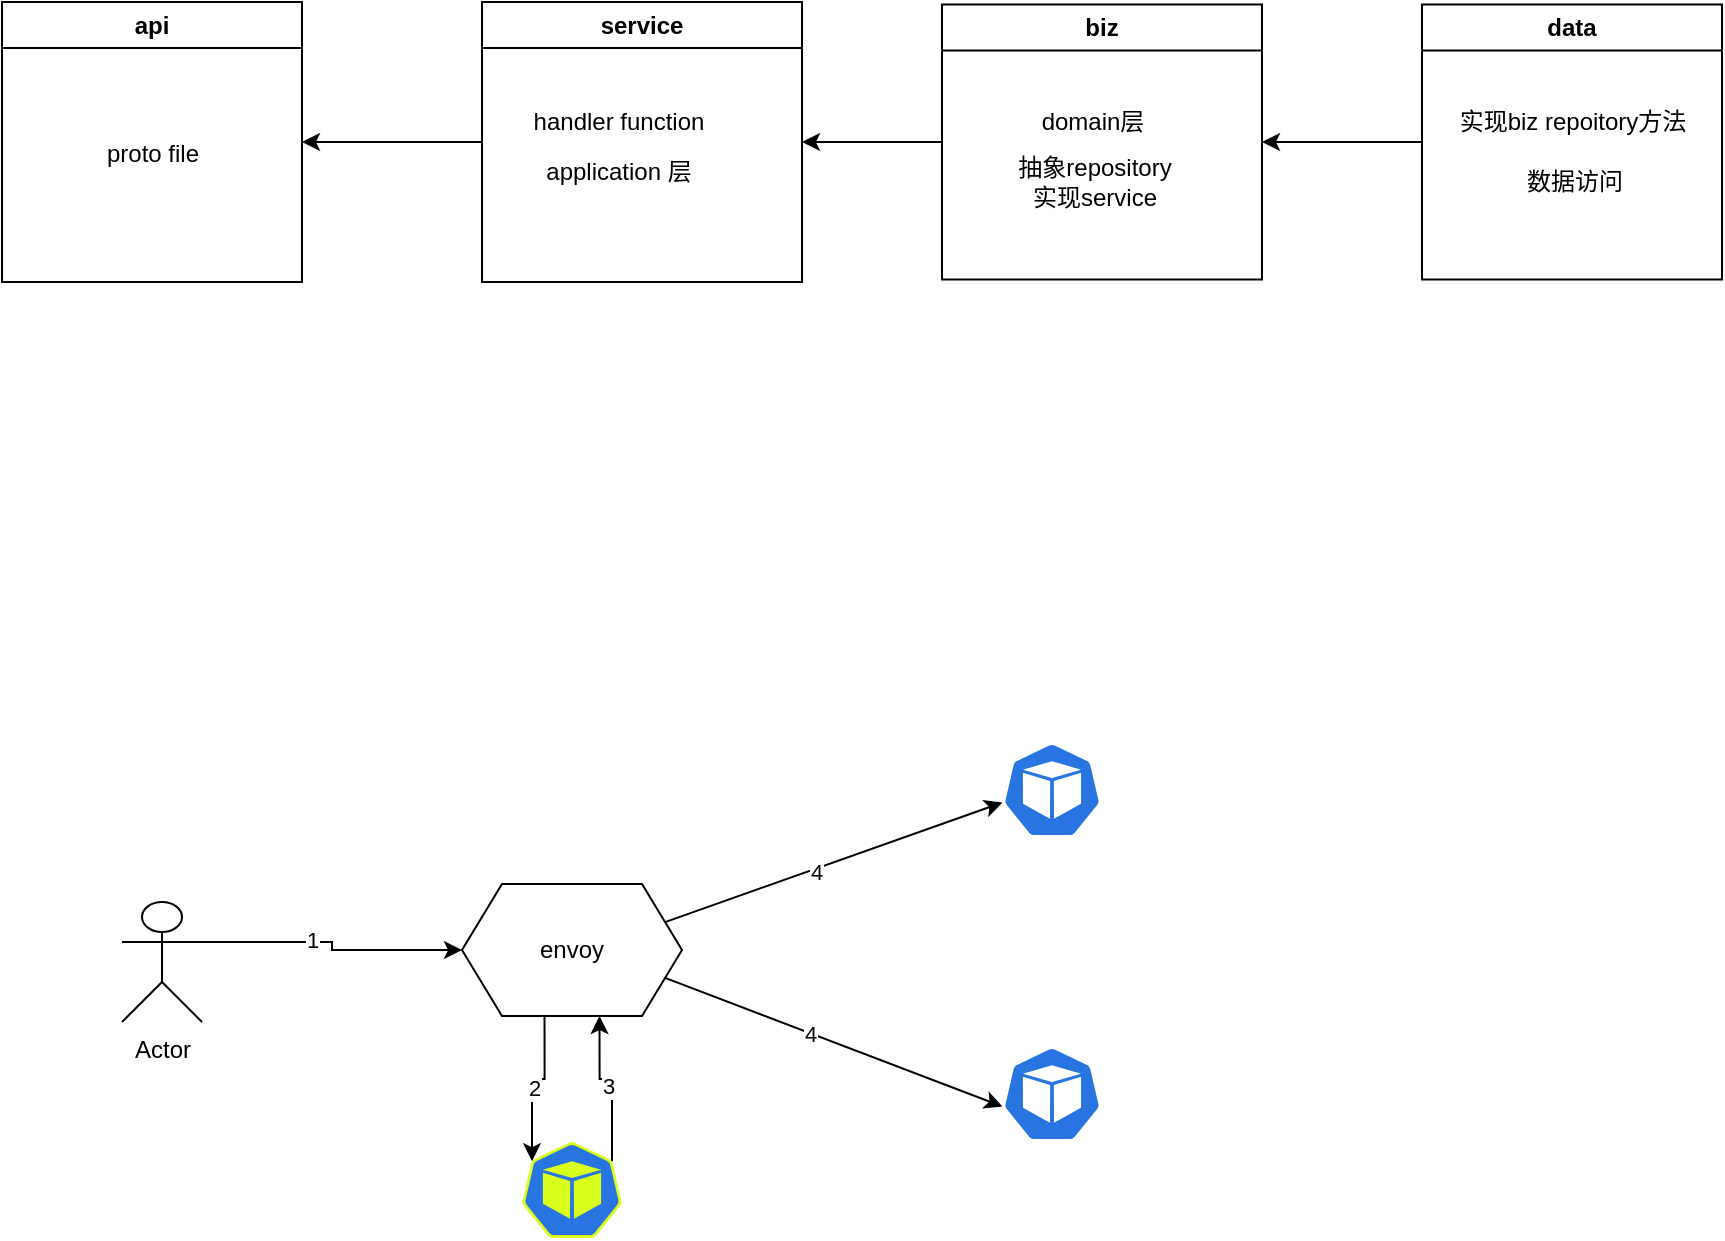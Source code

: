 <mxfile version="21.0.4" type="github">
  <diagram name="第 1 页" id="-98IbGnN7t7n_gBAnRwZ">
    <mxGraphModel dx="1266" dy="660" grid="1" gridSize="10" guides="1" tooltips="1" connect="1" arrows="1" fold="1" page="1" pageScale="1" pageWidth="827" pageHeight="1169" math="0" shadow="0">
      <root>
        <mxCell id="0" />
        <mxCell id="1" parent="0" />
        <mxCell id="UuPvgZf0ZpsWV1qWIH_r-58" style="edgeStyle=orthogonalEdgeStyle;rounded=0;orthogonalLoop=1;jettySize=auto;html=1;exitX=0;exitY=0.5;exitDx=0;exitDy=0;entryX=1;entryY=0.5;entryDx=0;entryDy=0;" edge="1" parent="1" source="UuPvgZf0ZpsWV1qWIH_r-30" target="UuPvgZf0ZpsWV1qWIH_r-33">
          <mxGeometry relative="1" as="geometry" />
        </mxCell>
        <mxCell id="UuPvgZf0ZpsWV1qWIH_r-30" value="biz" style="swimlane;whiteSpace=wrap;html=1;" vertex="1" parent="1">
          <mxGeometry x="510" y="101.25" width="160" height="137.5" as="geometry" />
        </mxCell>
        <mxCell id="UuPvgZf0ZpsWV1qWIH_r-42" value="domain层" style="text;html=1;align=center;verticalAlign=middle;resizable=0;points=[];autosize=1;strokeColor=none;fillColor=none;" vertex="1" parent="UuPvgZf0ZpsWV1qWIH_r-30">
          <mxGeometry x="40" y="43.75" width="70" height="30" as="geometry" />
        </mxCell>
        <mxCell id="UuPvgZf0ZpsWV1qWIH_r-43" value="抽象repository&lt;br&gt;实现service" style="text;html=1;align=center;verticalAlign=middle;resizable=0;points=[];autosize=1;strokeColor=none;fillColor=none;" vertex="1" parent="UuPvgZf0ZpsWV1qWIH_r-30">
          <mxGeometry x="26" y="68.75" width="100" height="40" as="geometry" />
        </mxCell>
        <mxCell id="UuPvgZf0ZpsWV1qWIH_r-39" style="edgeStyle=orthogonalEdgeStyle;rounded=0;orthogonalLoop=1;jettySize=auto;html=1;exitX=0;exitY=0.5;exitDx=0;exitDy=0;entryX=1;entryY=0.5;entryDx=0;entryDy=0;" edge="1" parent="1" source="UuPvgZf0ZpsWV1qWIH_r-33" target="UuPvgZf0ZpsWV1qWIH_r-35">
          <mxGeometry relative="1" as="geometry" />
        </mxCell>
        <mxCell id="UuPvgZf0ZpsWV1qWIH_r-33" value="service" style="swimlane;whiteSpace=wrap;html=1;" vertex="1" parent="1">
          <mxGeometry x="280" y="100" width="160" height="140" as="geometry" />
        </mxCell>
        <mxCell id="UuPvgZf0ZpsWV1qWIH_r-37" value="handler function" style="text;html=1;align=center;verticalAlign=middle;resizable=0;points=[];autosize=1;strokeColor=none;fillColor=none;" vertex="1" parent="UuPvgZf0ZpsWV1qWIH_r-33">
          <mxGeometry x="12.5" y="45" width="110" height="30" as="geometry" />
        </mxCell>
        <mxCell id="UuPvgZf0ZpsWV1qWIH_r-41" value="application 层" style="text;html=1;align=center;verticalAlign=middle;resizable=0;points=[];autosize=1;strokeColor=none;fillColor=none;" vertex="1" parent="UuPvgZf0ZpsWV1qWIH_r-33">
          <mxGeometry x="17.5" y="70" width="100" height="30" as="geometry" />
        </mxCell>
        <mxCell id="UuPvgZf0ZpsWV1qWIH_r-35" value="api" style="swimlane;whiteSpace=wrap;html=1;" vertex="1" parent="1">
          <mxGeometry x="40" y="100" width="150" height="140" as="geometry" />
        </mxCell>
        <mxCell id="UuPvgZf0ZpsWV1qWIH_r-36" value="proto file" style="text;html=1;align=center;verticalAlign=middle;resizable=0;points=[];autosize=1;strokeColor=none;fillColor=none;" vertex="1" parent="UuPvgZf0ZpsWV1qWIH_r-35">
          <mxGeometry x="40" y="61.25" width="70" height="30" as="geometry" />
        </mxCell>
        <mxCell id="UuPvgZf0ZpsWV1qWIH_r-55" style="edgeStyle=orthogonalEdgeStyle;rounded=0;orthogonalLoop=1;jettySize=auto;html=1;exitX=0;exitY=0.5;exitDx=0;exitDy=0;entryX=1;entryY=0.5;entryDx=0;entryDy=0;" edge="1" parent="1" source="UuPvgZf0ZpsWV1qWIH_r-52" target="UuPvgZf0ZpsWV1qWIH_r-30">
          <mxGeometry relative="1" as="geometry" />
        </mxCell>
        <mxCell id="UuPvgZf0ZpsWV1qWIH_r-52" value="data" style="swimlane;whiteSpace=wrap;html=1;" vertex="1" parent="1">
          <mxGeometry x="750" y="101.25" width="150" height="137.5" as="geometry" />
        </mxCell>
        <mxCell id="UuPvgZf0ZpsWV1qWIH_r-53" value="实现biz repoitory方法" style="text;html=1;align=center;verticalAlign=middle;resizable=0;points=[];autosize=1;strokeColor=none;fillColor=none;" vertex="1" parent="UuPvgZf0ZpsWV1qWIH_r-52">
          <mxGeometry x="5" y="43.75" width="140" height="30" as="geometry" />
        </mxCell>
        <mxCell id="UuPvgZf0ZpsWV1qWIH_r-54" value="数据访问" style="text;html=1;align=center;verticalAlign=middle;resizable=0;points=[];autosize=1;strokeColor=none;fillColor=none;" vertex="1" parent="UuPvgZf0ZpsWV1qWIH_r-52">
          <mxGeometry x="41" y="73.75" width="70" height="30" as="geometry" />
        </mxCell>
        <mxCell id="UuPvgZf0ZpsWV1qWIH_r-85" style="edgeStyle=orthogonalEdgeStyle;rounded=0;orthogonalLoop=1;jettySize=auto;html=1;exitX=1;exitY=0.333;exitDx=0;exitDy=0;exitPerimeter=0;entryX=0;entryY=0.5;entryDx=0;entryDy=0;" edge="1" parent="1" source="UuPvgZf0ZpsWV1qWIH_r-59" target="UuPvgZf0ZpsWV1qWIH_r-83">
          <mxGeometry relative="1" as="geometry" />
        </mxCell>
        <mxCell id="UuPvgZf0ZpsWV1qWIH_r-90" value="1" style="edgeLabel;html=1;align=center;verticalAlign=middle;resizable=0;points=[];" vertex="1" connectable="0" parent="UuPvgZf0ZpsWV1qWIH_r-85">
          <mxGeometry x="-0.179" y="1" relative="1" as="geometry">
            <mxPoint as="offset" />
          </mxGeometry>
        </mxCell>
        <mxCell id="UuPvgZf0ZpsWV1qWIH_r-59" value="Actor" style="shape=umlActor;verticalLabelPosition=bottom;verticalAlign=top;html=1;outlineConnect=0;" vertex="1" parent="1">
          <mxGeometry x="100" y="550" width="40" height="60" as="geometry" />
        </mxCell>
        <mxCell id="UuPvgZf0ZpsWV1qWIH_r-87" style="edgeStyle=orthogonalEdgeStyle;rounded=0;orthogonalLoop=1;jettySize=auto;html=1;exitX=0.9;exitY=0.2;exitDx=0;exitDy=0;exitPerimeter=0;entryX=0.625;entryY=1;entryDx=0;entryDy=0;" edge="1" parent="1" source="UuPvgZf0ZpsWV1qWIH_r-68" target="UuPvgZf0ZpsWV1qWIH_r-83">
          <mxGeometry relative="1" as="geometry" />
        </mxCell>
        <mxCell id="UuPvgZf0ZpsWV1qWIH_r-92" value="3" style="edgeLabel;html=1;align=center;verticalAlign=middle;resizable=0;points=[];" vertex="1" connectable="0" parent="UuPvgZf0ZpsWV1qWIH_r-87">
          <mxGeometry x="-0.046" y="2" relative="1" as="geometry">
            <mxPoint as="offset" />
          </mxGeometry>
        </mxCell>
        <mxCell id="UuPvgZf0ZpsWV1qWIH_r-68" value="" style="sketch=0;html=1;dashed=0;whitespace=wrap;fillColor=#2875E2;strokeColor=#DAFF1F;points=[[0.005,0.63,0],[0.1,0.2,0],[0.9,0.2,0],[0.5,0,0],[0.995,0.63,0],[0.72,0.99,0],[0.5,1,0],[0.28,0.99,0]];verticalLabelPosition=bottom;align=center;verticalAlign=top;shape=mxgraph.kubernetes.icon;prIcon=pod" vertex="1" parent="1">
          <mxGeometry x="300" y="670" width="50" height="48" as="geometry" />
        </mxCell>
        <mxCell id="UuPvgZf0ZpsWV1qWIH_r-71" value="" style="sketch=0;html=1;dashed=0;whitespace=wrap;fillColor=#2875E2;strokeColor=#ffffff;points=[[0.005,0.63,0],[0.1,0.2,0],[0.9,0.2,0],[0.5,0,0],[0.995,0.63,0],[0.72,0.99,0],[0.5,1,0],[0.28,0.99,0]];verticalLabelPosition=bottom;align=center;verticalAlign=top;shape=mxgraph.kubernetes.icon;prIcon=pod" vertex="1" parent="1">
          <mxGeometry x="540" y="470" width="50" height="48" as="geometry" />
        </mxCell>
        <mxCell id="UuPvgZf0ZpsWV1qWIH_r-86" style="edgeStyle=orthogonalEdgeStyle;rounded=0;orthogonalLoop=1;jettySize=auto;html=1;exitX=0.375;exitY=1;exitDx=0;exitDy=0;entryX=0.1;entryY=0.2;entryDx=0;entryDy=0;entryPerimeter=0;" edge="1" parent="1" source="UuPvgZf0ZpsWV1qWIH_r-83" target="UuPvgZf0ZpsWV1qWIH_r-68">
          <mxGeometry relative="1" as="geometry" />
        </mxCell>
        <mxCell id="UuPvgZf0ZpsWV1qWIH_r-91" value="2" style="edgeLabel;html=1;align=center;verticalAlign=middle;resizable=0;points=[];" vertex="1" connectable="0" parent="UuPvgZf0ZpsWV1qWIH_r-86">
          <mxGeometry x="0.072" y="1" relative="1" as="geometry">
            <mxPoint as="offset" />
          </mxGeometry>
        </mxCell>
        <mxCell id="UuPvgZf0ZpsWV1qWIH_r-88" style="rounded=0;orthogonalLoop=1;jettySize=auto;html=1;exitX=1;exitY=0.25;exitDx=0;exitDy=0;entryX=0.005;entryY=0.63;entryDx=0;entryDy=0;entryPerimeter=0;" edge="1" parent="1" source="UuPvgZf0ZpsWV1qWIH_r-83" target="UuPvgZf0ZpsWV1qWIH_r-71">
          <mxGeometry relative="1" as="geometry" />
        </mxCell>
        <mxCell id="UuPvgZf0ZpsWV1qWIH_r-93" value="4" style="edgeLabel;html=1;align=center;verticalAlign=middle;resizable=0;points=[];" vertex="1" connectable="0" parent="UuPvgZf0ZpsWV1qWIH_r-88">
          <mxGeometry x="-0.112" y="-2" relative="1" as="geometry">
            <mxPoint y="-1" as="offset" />
          </mxGeometry>
        </mxCell>
        <mxCell id="UuPvgZf0ZpsWV1qWIH_r-89" style="rounded=0;orthogonalLoop=1;jettySize=auto;html=1;exitX=1;exitY=0.75;exitDx=0;exitDy=0;entryX=0.005;entryY=0.63;entryDx=0;entryDy=0;entryPerimeter=0;" edge="1" parent="1" source="UuPvgZf0ZpsWV1qWIH_r-83" target="UuPvgZf0ZpsWV1qWIH_r-84">
          <mxGeometry relative="1" as="geometry" />
        </mxCell>
        <mxCell id="UuPvgZf0ZpsWV1qWIH_r-94" value="4" style="edgeLabel;html=1;align=center;verticalAlign=middle;resizable=0;points=[];" vertex="1" connectable="0" parent="UuPvgZf0ZpsWV1qWIH_r-89">
          <mxGeometry x="-0.139" relative="1" as="geometry">
            <mxPoint as="offset" />
          </mxGeometry>
        </mxCell>
        <mxCell id="UuPvgZf0ZpsWV1qWIH_r-83" value="envoy" style="shape=hexagon;perimeter=hexagonPerimeter2;whiteSpace=wrap;html=1;fixedSize=1;" vertex="1" parent="1">
          <mxGeometry x="270" y="541" width="110" height="66" as="geometry" />
        </mxCell>
        <mxCell id="UuPvgZf0ZpsWV1qWIH_r-84" value="" style="sketch=0;html=1;dashed=0;whitespace=wrap;fillColor=#2875E2;strokeColor=#ffffff;points=[[0.005,0.63,0],[0.1,0.2,0],[0.9,0.2,0],[0.5,0,0],[0.995,0.63,0],[0.72,0.99,0],[0.5,1,0],[0.28,0.99,0]];verticalLabelPosition=bottom;align=center;verticalAlign=top;shape=mxgraph.kubernetes.icon;prIcon=pod" vertex="1" parent="1">
          <mxGeometry x="540" y="622" width="50" height="48" as="geometry" />
        </mxCell>
      </root>
    </mxGraphModel>
  </diagram>
</mxfile>
